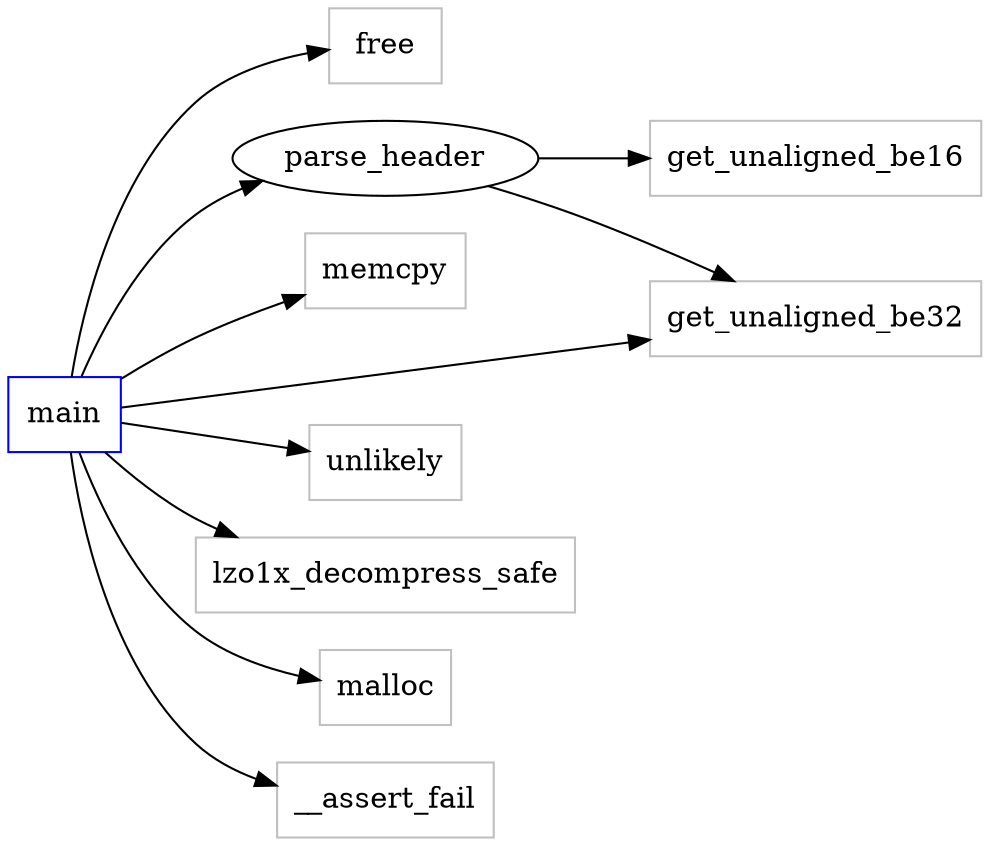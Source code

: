 digraph functioncalls {
rankdir=LR;

main [shape="box", color=blue];
free [shape="box", color=grey];
main -> free;
main -> parse_header;
memcpy [shape="box", color=grey];
main -> memcpy;
get_unaligned_be32 [shape="box", color=grey];
main -> get_unaligned_be32;
unlikely [shape="box", color=grey];
main -> unlikely;
lzo1x_decompress_safe [shape="box", color=grey];
main -> lzo1x_decompress_safe;
malloc [shape="box", color=grey];
main -> malloc;
__assert_fail [shape="box", color=grey];
main -> __assert_fail;
get_unaligned_be16 [shape="box", color=grey];
parse_header -> get_unaligned_be16;
get_unaligned_be32 [shape="box", color=grey];
parse_header -> get_unaligned_be32;
}

